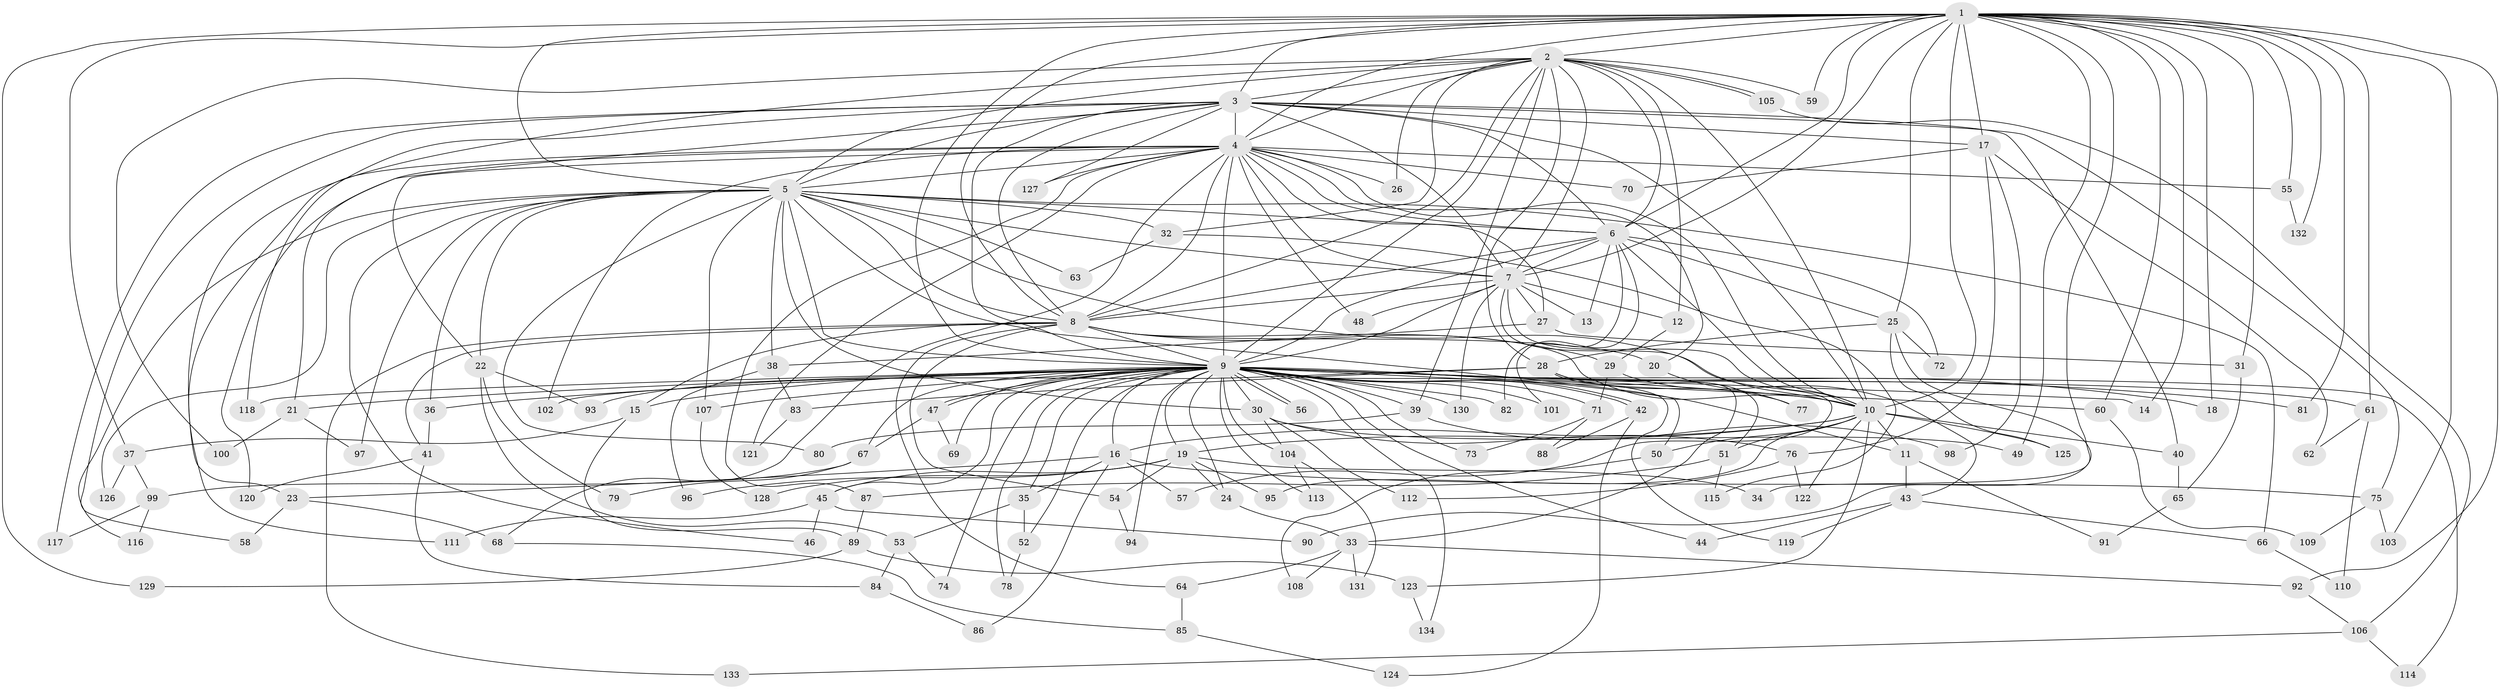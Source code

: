 // Generated by graph-tools (version 1.1) at 2025/14/03/09/25 04:14:13]
// undirected, 134 vertices, 293 edges
graph export_dot {
graph [start="1"]
  node [color=gray90,style=filled];
  1;
  2;
  3;
  4;
  5;
  6;
  7;
  8;
  9;
  10;
  11;
  12;
  13;
  14;
  15;
  16;
  17;
  18;
  19;
  20;
  21;
  22;
  23;
  24;
  25;
  26;
  27;
  28;
  29;
  30;
  31;
  32;
  33;
  34;
  35;
  36;
  37;
  38;
  39;
  40;
  41;
  42;
  43;
  44;
  45;
  46;
  47;
  48;
  49;
  50;
  51;
  52;
  53;
  54;
  55;
  56;
  57;
  58;
  59;
  60;
  61;
  62;
  63;
  64;
  65;
  66;
  67;
  68;
  69;
  70;
  71;
  72;
  73;
  74;
  75;
  76;
  77;
  78;
  79;
  80;
  81;
  82;
  83;
  84;
  85;
  86;
  87;
  88;
  89;
  90;
  91;
  92;
  93;
  94;
  95;
  96;
  97;
  98;
  99;
  100;
  101;
  102;
  103;
  104;
  105;
  106;
  107;
  108;
  109;
  110;
  111;
  112;
  113;
  114;
  115;
  116;
  117;
  118;
  119;
  120;
  121;
  122;
  123;
  124;
  125;
  126;
  127;
  128;
  129;
  130;
  131;
  132;
  133;
  134;
  1 -- 2;
  1 -- 3;
  1 -- 4;
  1 -- 5;
  1 -- 6;
  1 -- 7;
  1 -- 8;
  1 -- 9;
  1 -- 10;
  1 -- 14;
  1 -- 17;
  1 -- 18;
  1 -- 25;
  1 -- 31;
  1 -- 34;
  1 -- 37;
  1 -- 49;
  1 -- 55;
  1 -- 59;
  1 -- 60;
  1 -- 61;
  1 -- 81;
  1 -- 92;
  1 -- 103;
  1 -- 129;
  1 -- 132;
  2 -- 3;
  2 -- 4;
  2 -- 5;
  2 -- 6;
  2 -- 7;
  2 -- 8;
  2 -- 9;
  2 -- 10;
  2 -- 12;
  2 -- 23;
  2 -- 26;
  2 -- 28;
  2 -- 32;
  2 -- 39;
  2 -- 59;
  2 -- 100;
  2 -- 105;
  2 -- 105;
  3 -- 4;
  3 -- 5;
  3 -- 6;
  3 -- 7;
  3 -- 8;
  3 -- 9;
  3 -- 10;
  3 -- 17;
  3 -- 21;
  3 -- 40;
  3 -- 58;
  3 -- 75;
  3 -- 117;
  3 -- 118;
  3 -- 127;
  4 -- 5;
  4 -- 6;
  4 -- 7;
  4 -- 8;
  4 -- 9;
  4 -- 10;
  4 -- 20;
  4 -- 22;
  4 -- 26;
  4 -- 27;
  4 -- 48;
  4 -- 55;
  4 -- 68;
  4 -- 70;
  4 -- 87;
  4 -- 102;
  4 -- 111;
  4 -- 120;
  4 -- 121;
  4 -- 127;
  5 -- 6;
  5 -- 7;
  5 -- 8;
  5 -- 9;
  5 -- 10;
  5 -- 22;
  5 -- 30;
  5 -- 32;
  5 -- 36;
  5 -- 38;
  5 -- 46;
  5 -- 50;
  5 -- 63;
  5 -- 66;
  5 -- 80;
  5 -- 97;
  5 -- 107;
  5 -- 116;
  5 -- 126;
  6 -- 7;
  6 -- 8;
  6 -- 9;
  6 -- 10;
  6 -- 13;
  6 -- 25;
  6 -- 72;
  6 -- 82;
  6 -- 101;
  7 -- 8;
  7 -- 9;
  7 -- 10;
  7 -- 12;
  7 -- 13;
  7 -- 27;
  7 -- 48;
  7 -- 57;
  7 -- 130;
  8 -- 9;
  8 -- 10;
  8 -- 15;
  8 -- 20;
  8 -- 29;
  8 -- 41;
  8 -- 54;
  8 -- 64;
  8 -- 133;
  9 -- 10;
  9 -- 11;
  9 -- 14;
  9 -- 15;
  9 -- 16;
  9 -- 18;
  9 -- 19;
  9 -- 21;
  9 -- 24;
  9 -- 30;
  9 -- 35;
  9 -- 36;
  9 -- 39;
  9 -- 42;
  9 -- 42;
  9 -- 44;
  9 -- 45;
  9 -- 47;
  9 -- 47;
  9 -- 52;
  9 -- 56;
  9 -- 56;
  9 -- 60;
  9 -- 61;
  9 -- 67;
  9 -- 69;
  9 -- 71;
  9 -- 73;
  9 -- 74;
  9 -- 78;
  9 -- 81;
  9 -- 82;
  9 -- 94;
  9 -- 101;
  9 -- 102;
  9 -- 104;
  9 -- 107;
  9 -- 113;
  9 -- 114;
  9 -- 118;
  9 -- 119;
  9 -- 130;
  9 -- 134;
  10 -- 11;
  10 -- 16;
  10 -- 19;
  10 -- 40;
  10 -- 50;
  10 -- 51;
  10 -- 95;
  10 -- 122;
  10 -- 123;
  10 -- 125;
  11 -- 43;
  11 -- 91;
  12 -- 29;
  15 -- 37;
  15 -- 89;
  16 -- 23;
  16 -- 35;
  16 -- 57;
  16 -- 75;
  16 -- 86;
  17 -- 62;
  17 -- 70;
  17 -- 76;
  17 -- 98;
  19 -- 24;
  19 -- 34;
  19 -- 45;
  19 -- 54;
  19 -- 95;
  19 -- 96;
  19 -- 128;
  20 -- 77;
  21 -- 97;
  21 -- 100;
  22 -- 53;
  22 -- 79;
  22 -- 93;
  23 -- 58;
  23 -- 68;
  24 -- 33;
  25 -- 28;
  25 -- 72;
  25 -- 90;
  25 -- 125;
  27 -- 31;
  27 -- 38;
  28 -- 33;
  28 -- 51;
  28 -- 77;
  28 -- 83;
  28 -- 93;
  29 -- 43;
  29 -- 71;
  30 -- 49;
  30 -- 76;
  30 -- 104;
  30 -- 112;
  31 -- 65;
  32 -- 63;
  32 -- 115;
  33 -- 64;
  33 -- 92;
  33 -- 108;
  33 -- 131;
  35 -- 52;
  35 -- 53;
  36 -- 41;
  37 -- 99;
  37 -- 126;
  38 -- 83;
  38 -- 96;
  39 -- 80;
  39 -- 98;
  40 -- 65;
  41 -- 84;
  41 -- 120;
  42 -- 88;
  42 -- 124;
  43 -- 44;
  43 -- 66;
  43 -- 119;
  45 -- 46;
  45 -- 90;
  45 -- 111;
  47 -- 67;
  47 -- 69;
  50 -- 108;
  51 -- 87;
  51 -- 115;
  52 -- 78;
  53 -- 74;
  53 -- 84;
  54 -- 94;
  55 -- 132;
  60 -- 109;
  61 -- 62;
  61 -- 110;
  64 -- 85;
  65 -- 91;
  66 -- 110;
  67 -- 79;
  67 -- 99;
  68 -- 85;
  71 -- 73;
  71 -- 88;
  75 -- 103;
  75 -- 109;
  76 -- 112;
  76 -- 122;
  83 -- 121;
  84 -- 86;
  85 -- 124;
  87 -- 89;
  89 -- 123;
  89 -- 129;
  92 -- 106;
  99 -- 116;
  99 -- 117;
  104 -- 113;
  104 -- 131;
  105 -- 106;
  106 -- 114;
  106 -- 133;
  107 -- 128;
  123 -- 134;
}
